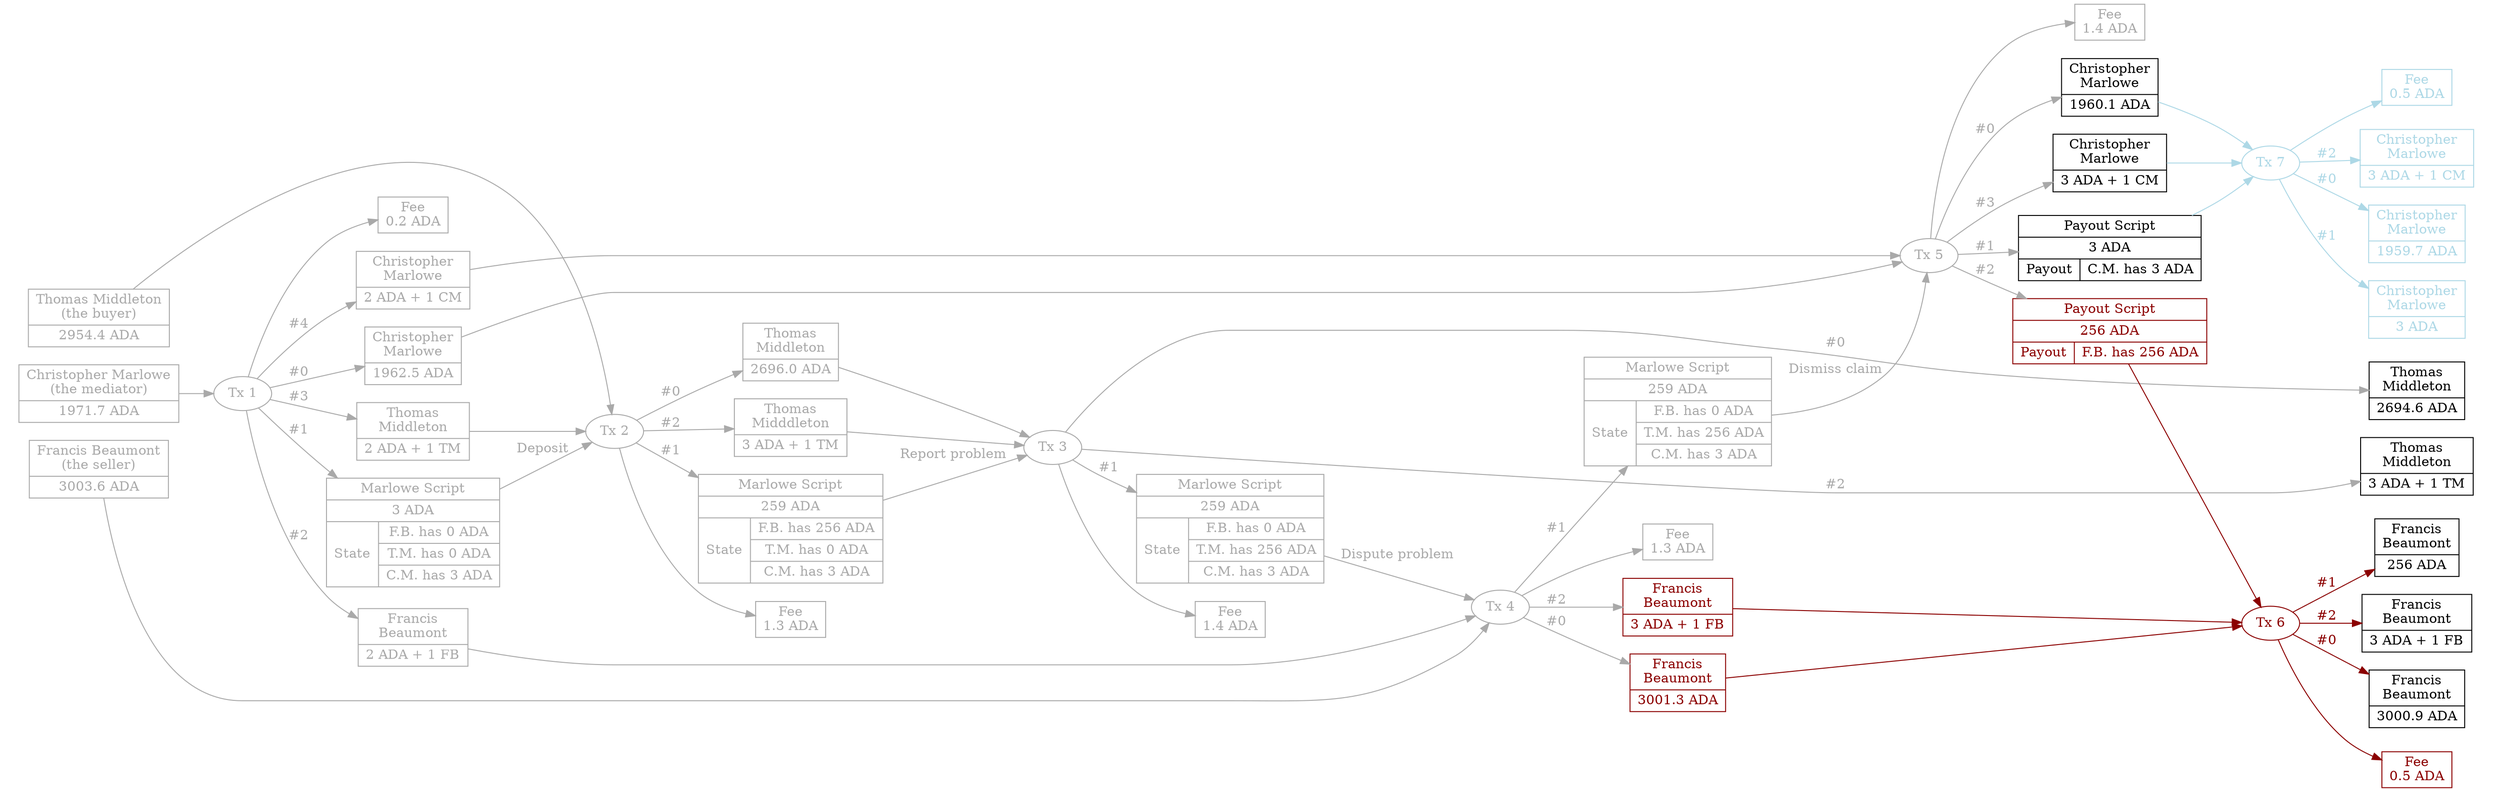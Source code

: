 digraph EscrowUtxos {


rankdir=LR

node [shape=record]


subgraph cluster_0m {

peripheries=0

Tx0MediatorAda [label="Christopher Marlowe\n(the mediator)|1971.7 ADA" color=darkgray fontcolor=darkgray]

Tx0SellerAda [label="Francis Beaumont\n(the seller)|3003.6 ADA" color=darkgray fontcolor=darkgray]

Tx0BuyerAda [label="Thomas Middleton\n(the buyer)|2954.4 ADA" color=darkgray fontcolor=darkgray]

}


Tx1 [shape=oval label="Tx 1" color=darkgray fontcolor=darkgray]

Tx0MediatorAda -> Tx1 [color=darkgray fontcolor=darkgray]


Tx1_1 [label="Marlowe Script|3 ADA|{State|{F.B. has 0 ADA|T.M. has 0 ADA|C.M. has 3 ADA}}" color=darkgray fontcolor=darkgray]

Tx1 -> Tx1_1 [label="#1" color=darkgray fontcolor=darkgray]


Tx1_0 [label="Christopher\nMarlowe|1962.5 ADA" color=darkgray fontcolor=darkgray]

Tx1 -> Tx1_0 [label="#0" color=darkgray fontcolor=darkgray]


Tx0MediatorToken [label="Christopher\nMarlowe|2 ADA + 1 CM" color=darkgray fontcolor=darkgray]

Tx1 -> Tx0MediatorToken [label="#4" color=darkgray fontcolor=darkgray]


Tx0SellerToken [label="Francis\nBeaumont|2 ADA + 1 FB" color=darkgray fontcolor=darkgray]

Tx1 -> Tx0SellerToken [label="#2" color=darkgray fontcolor=darkgray]


Tx0BuyerToken [label="Thomas\nMiddleton|2 ADA + 1 TM" color=darkgray fontcolor=darkgray]

Tx1 -> Tx0BuyerToken [label="#3" color=darkgray fontcolor=darkgray]


Tx1_Fee [label="Fee\n0.2 ADA" color=darkgray fontcolor=darkgray]

Tx1 -> Tx1_Fee [color=darkgray fontcolor=darkgray]


Tx2 [shape=oval label="Tx 2" color=darkgray fontcolor=darkgray]

Tx1_1 -> Tx2 [label="Deposit" color=darkgray fontcolor=darkgray]

Tx0BuyerAda -> Tx2 [color=darkgray fontcolor=darkgray]

Tx0BuyerToken -> Tx2 [color=darkgray fontcolor=darkgray]


subgraph cluster_2 {

peripheries=0

Tx2_0 [label="Thomas\nMiddleton|2696.0 ADA" color=darkgray fontcolor=darkgray]

Tx2_2 [label="Thomas\nMidddleton|3 ADA + 1 TM" color=darkgray fontcolor=darkgray]

}

Tx2 -> Tx2_0 [label="#0" color=darkgray fontcolor=darkgray]

Tx2 -> Tx2_2 [label="#2" color=darkgray fontcolor=darkgray]


Tx2_1 [label="Marlowe Script|259 ADA|{State|{F.B. has 256 ADA|T.M. has 0 ADA|C.M. has 3 ADA}}" color=darkgray fontcolor=darkgray]

Tx2 -> Tx2_1 [label="#1" color=darkgray fontcolor=darkgray]


Tx2_Fee [label="Fee\n1.3 ADA" color=darkgray fontcolor=darkgray]

Tx2 -> Tx2_Fee [color=darkgray fontcolor=darkgray]


Tx3 [shape=oval label="Tx 3" color=darkgray fontcolor=darkgray]

Tx2_1 -> Tx3 [label="Report problem" color=darkgray fontcolor=darkgray]

Tx2_0 -> Tx3 [color=darkgray fontcolor=darkgray]

Tx2_2 -> Tx3 [color=darkgray fontcolor=darkgray]


Tx3_1 [label="Marlowe Script|259 ADA|{State|{F.B. has 0 ADA|T.M. has 256 ADA|C.M. has 3 ADA}}" color=darkgray fontcolor=darkgray]

Tx3 -> Tx3_1 [label="#1" color=darkgray fontcolor=darkgray]


Tx3_Fee [label="Fee\n1.4 ADA" color=darkgray fontcolor=darkgray]

Tx3 -> Tx3_Fee [color=darkgray fontcolor=darkgray]


Tx4 [shape=oval label="Tx 4" color=darkgray fontcolor=darkgray]

Tx3_1 -> Tx4 [label="Dispute problem" color=darkgray fontcolor=darkgray]

Tx0SellerAda -> Tx4 [color=darkgray fontcolor=darkgray]

Tx0SellerToken -> Tx4 [color=darkgray fontcolor=darkgray]


subgraph cluster_4 {

peripheries=0

Tx4_0 [label="Francis\nBeaumont|3001.3 ADA" color=darkred fontcolor=darkred]

Tx4_2 [label="Francis\nBeaumont|3 ADA + 1 FB" color=darkred fontcolor=darkred]

}

Tx4 -> Tx4_0 [label="#0" color=darkgray fontcolor=darkgray]

Tx4 -> Tx4_2 [label="#2" color=darkgray fontcolor=darkgray]


Tx4_1 [label="Marlowe Script|259 ADA|{State|{F.B. has 0 ADA|T.M. has 256 ADA|C.M. has 3 ADA}}" color=darkgray fontcolor=darkgray]

Tx4 -> Tx4_1 [label="#1" color=darkgray fontcolor=darkgray]


Tx4_Fee [label="Fee\n1.3 ADA" color=darkgray fontcolor=darkgray]

Tx4 -> Tx4_Fee [color=darkgray fontcolor=darkgray]


Tx5 [shape=oval label="Tx 5" color=darkgray fontcolor=darkgray]

Tx4_1 -> Tx5 [label="Dismiss claim" color=darkgray fontcolor=darkgray]

Tx1_0 -> Tx5 [color=darkgray fontcolor=darkgray]

Tx0MediatorToken -> Tx5 [color=darkgray fontcolor=darkgray]


subgraph cluster_5 {

peripheries=0

Tx5_0 [label="Christopher\nMarlowe|1960.1 ADA" color=black fontcolor=black]

Tx5_3 [label="Christopher\nMarlowe|3 ADA + 1 CM" color=black fontcolor=black]

}

Tx5 -> Tx5_0 [label="#0" color=darkgray fontcolor=darkgray]

Tx5 -> Tx5_3 [label="#3" color=darkgray fontcolor=darkgray]


subgraph cluster_5p {

peripheries=0

Tx5_1 [label="Payout Script|3 ADA|{Payout|C.M. has 3 ADA}" color=black fontcolor=black]

Tx5_2 [label="Payout Script|256 ADA|{Payout|F.B. has 256 ADA}" color=darkred fontcolor=darkred]

}

Tx5 -> Tx5_1 [label="#1" color=darkgray fontcolor=darkgray]

Tx5 -> Tx5_2 [label="#2" color=darkgray fontcolor=darkgray]


Tx5_Fee [label="Fee\n1.4 ADA" color=darkgray fontcolor=darkgray]

Tx5 -> Tx5_Fee [color=darkgray fontcolor=darkgray]


Tx6 [shape=oval label="Tx 6" color=darkred fontcolor=darkred]

Tx4_0 -> Tx6 [color=darkred fontcolor=darkred]

Tx4_2 -> Tx6 [color=darkred fontcolor=darkred]

Tx5_2 -> Tx6 [color=darkred fontcolor=darkred]


Tx6_Fee [label="Fee\n0.5 ADA" color=darkred fontcolor=darkred]

Tx6 -> Tx6_Fee [color=darkred fontcolor=darkred]


Tx7 [shape=oval label="Tx 7" color=lightblue fontcolor=lightblue]

Tx5_0 -> Tx7 [color=lightblue fontcolor=lightblue]

Tx5_3 -> Tx7 [color=lightblue fontcolor=lightblue]

Tx5_1 -> Tx7 [color=lightblue fontcolor=lightblue]


Tx7_Fee [label="Fee\n0.5 ADA" color=lightblue fontcolor=lightblue]

Tx7 -> Tx7_Fee [color=lightblue fontcolor=lightblue]


subgraph cluster_x {

peripheries=0

  subgraph cluster_3 {

  peripheries=0

  Tx3_0 [label="Thomas\nMiddleton|2694.6 ADA" color=black fontcolor=black]

  Tx3_2 [label="Thomas\nMiddleton|3 ADA + 1 TM" color=black fontcolor=black]

  }

  subgraph cluster_6 {

  peripheries=0

  Tx6_0 [label="Francis\nBeaumont|3000.9 ADA" color=black fontcolor=black]

  Tx6_1 [label="Francis\nBeaumont|256 ADA" color=black fontcolor=black]

  Tx6_2 [label="Francis\nBeaumont|3 ADA + 1 FB" color=black fontcolor=black]

  }

  subgraph cluster_7 {

  peripheries=0

  Tx7_0 [label="Christopher\nMarlowe|1959.7 ADA" color=lightblue fontcolor=lightblue]

  Tx7_1 [label="Christopher\nMarlowe|3 ADA" color=lightblue fontcolor=lightblue]

  Tx7_2 [label="Christopher\nMarlowe|3 ADA + 1 CM" color=lightblue fontcolor=lightblue]

  }

}


Tx3 -> Tx3_0 [label="#0" color=darkgray fontcolor=darkgray]

Tx3 -> Tx3_2 [label="#2" color=darkgray fontcolor=darkgray]


Tx6 -> Tx6_0 [label="#0" color=darkred fontcolor=darkred]

Tx6 -> Tx6_1 [label="#1" color=darkred fontcolor=darkred]

Tx6 -> Tx6_2 [label="#2" color=darkred fontcolor=darkred]


Tx7 -> Tx7_0 [label="#0" color=lightblue fontcolor=lightblue]

Tx7 -> Tx7_1 [label="#1" color=lightblue fontcolor=lightblue]

Tx7 -> Tx7_2 [label="#2" color=lightblue fontcolor=lightblue]


}
